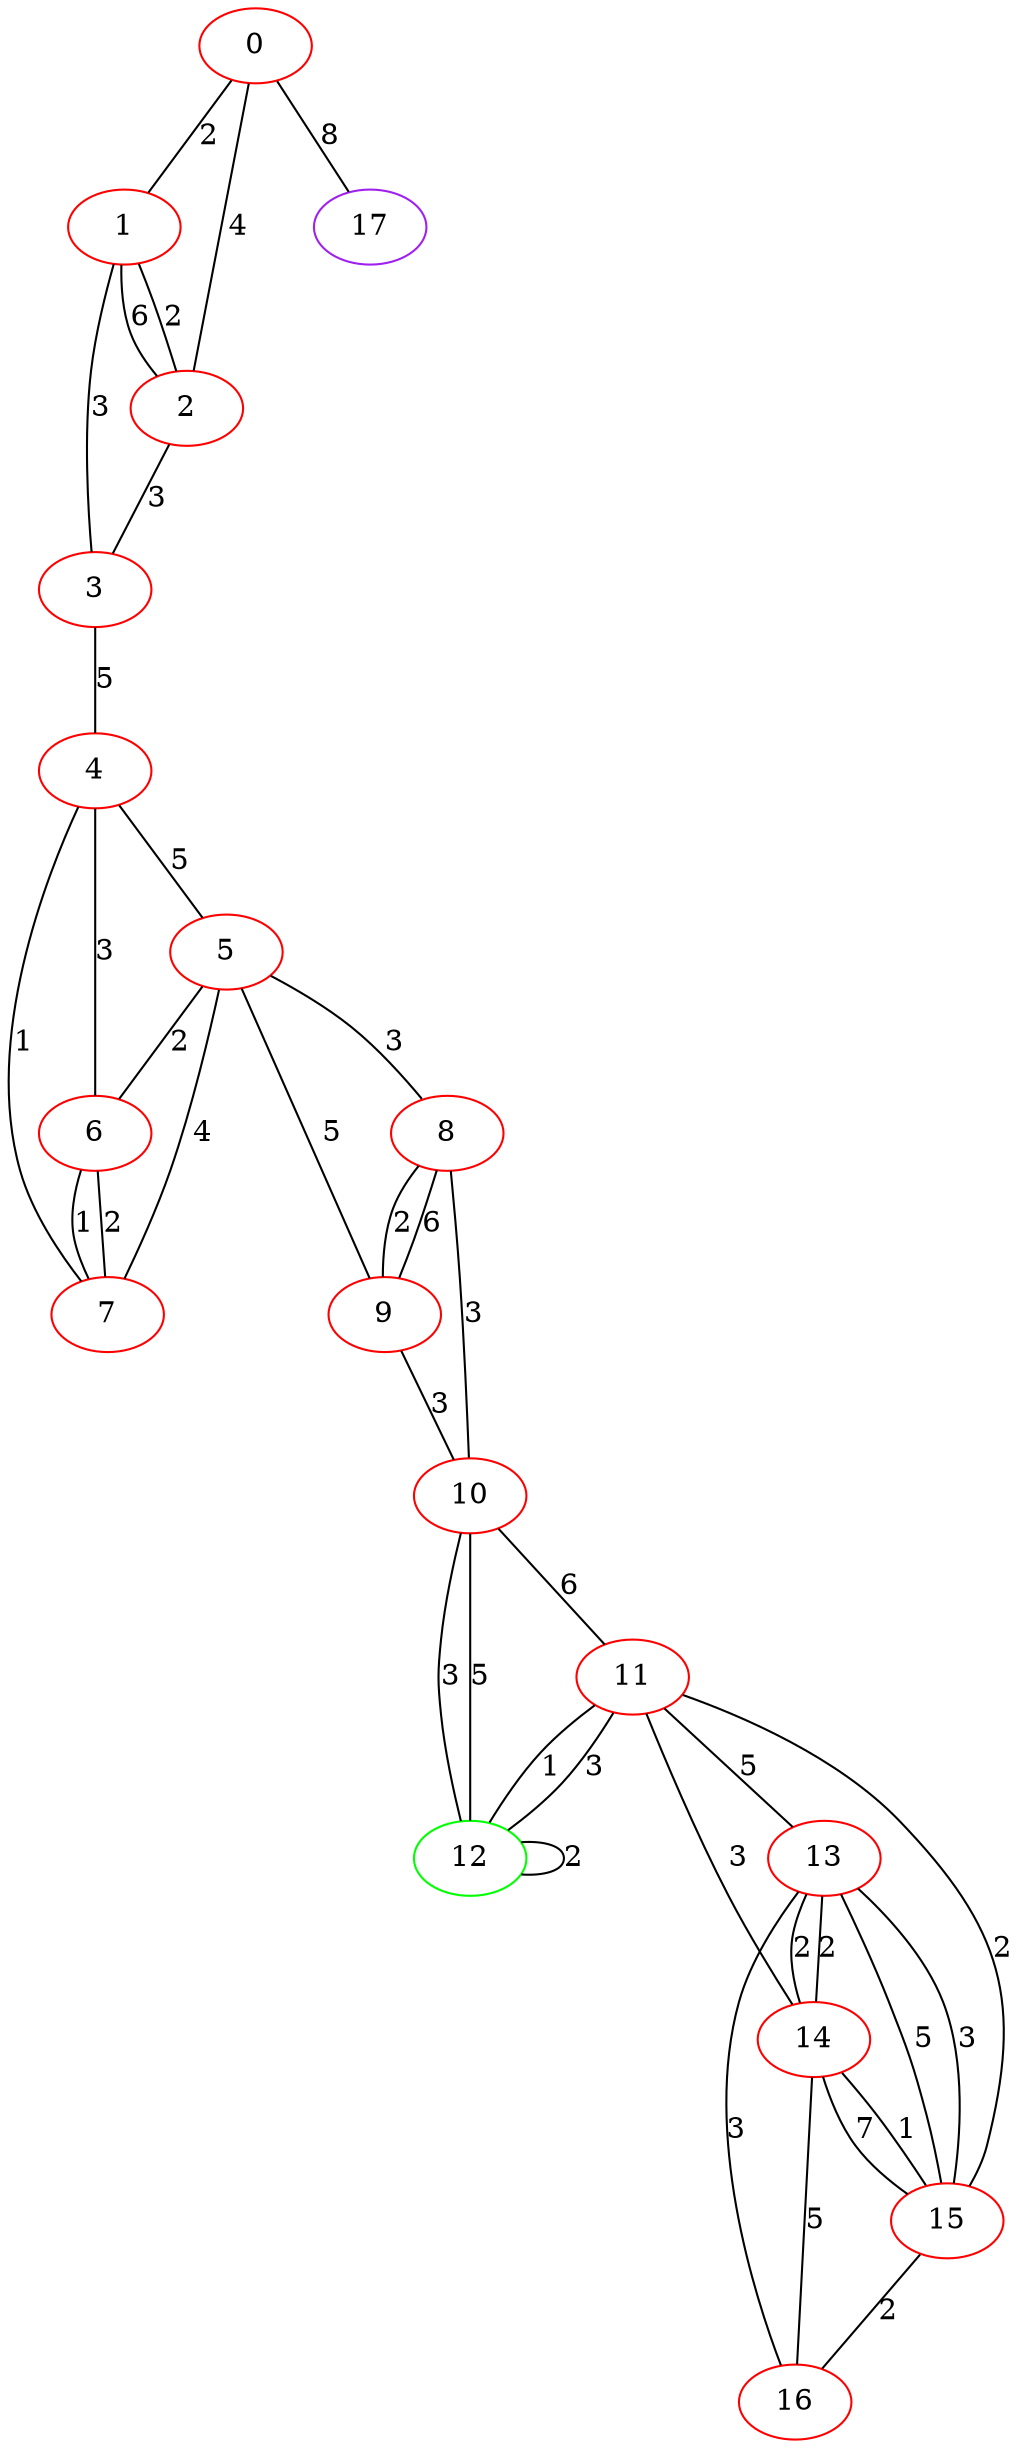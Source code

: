graph "" {
0 [color=red, weight=1];
1 [color=red, weight=1];
2 [color=red, weight=1];
3 [color=red, weight=1];
4 [color=red, weight=1];
5 [color=red, weight=1];
6 [color=red, weight=1];
7 [color=red, weight=1];
8 [color=red, weight=1];
9 [color=red, weight=1];
10 [color=red, weight=1];
11 [color=red, weight=1];
12 [color=green, weight=2];
13 [color=red, weight=1];
14 [color=red, weight=1];
15 [color=red, weight=1];
16 [color=red, weight=1];
17 [color=purple, weight=4];
0 -- 1  [key=0, label=2];
0 -- 2  [key=0, label=4];
0 -- 17  [key=0, label=8];
1 -- 2  [key=0, label=2];
1 -- 2  [key=1, label=6];
1 -- 3  [key=0, label=3];
2 -- 3  [key=0, label=3];
3 -- 4  [key=0, label=5];
4 -- 5  [key=0, label=5];
4 -- 6  [key=0, label=3];
4 -- 7  [key=0, label=1];
5 -- 8  [key=0, label=3];
5 -- 9  [key=0, label=5];
5 -- 6  [key=0, label=2];
5 -- 7  [key=0, label=4];
6 -- 7  [key=0, label=1];
6 -- 7  [key=1, label=2];
8 -- 9  [key=0, label=2];
8 -- 9  [key=1, label=6];
8 -- 10  [key=0, label=3];
9 -- 10  [key=0, label=3];
10 -- 11  [key=0, label=6];
10 -- 12  [key=0, label=5];
10 -- 12  [key=1, label=3];
11 -- 12  [key=0, label=1];
11 -- 12  [key=1, label=3];
11 -- 13  [key=0, label=5];
11 -- 14  [key=0, label=3];
11 -- 15  [key=0, label=2];
12 -- 12  [key=0, label=2];
13 -- 16  [key=0, label=3];
13 -- 14  [key=0, label=2];
13 -- 14  [key=1, label=2];
13 -- 15  [key=0, label=5];
13 -- 15  [key=1, label=3];
14 -- 16  [key=0, label=5];
14 -- 15  [key=0, label=7];
14 -- 15  [key=1, label=1];
15 -- 16  [key=0, label=2];
}
